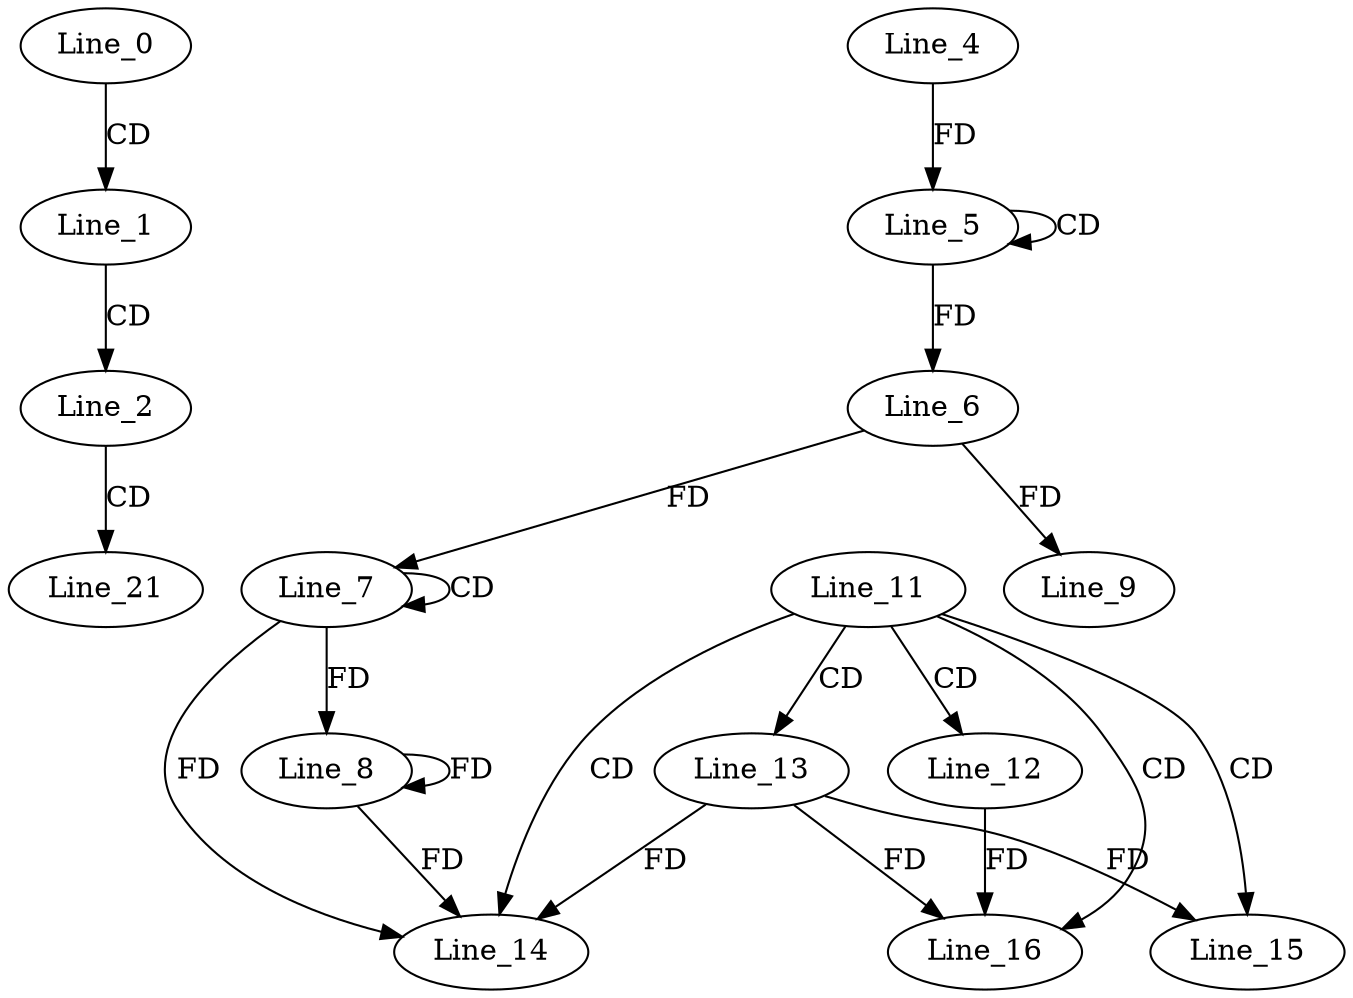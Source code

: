 digraph G {
  Line_0;
  Line_1;
  Line_2;
  Line_5;
  Line_5;
  Line_4;
  Line_6;
  Line_7;
  Line_7;
  Line_6;
  Line_8;
  Line_9;
  Line_11;
  Line_12;
  Line_13;
  Line_14;
  Line_14;
  Line_15;
  Line_16;
  Line_21;
  Line_0 -> Line_1 [ label="CD" ];
  Line_1 -> Line_2 [ label="CD" ];
  Line_5 -> Line_5 [ label="CD" ];
  Line_4 -> Line_5 [ label="FD" ];
  Line_5 -> Line_6 [ label="FD" ];
  Line_7 -> Line_7 [ label="CD" ];
  Line_6 -> Line_7 [ label="FD" ];
  Line_7 -> Line_8 [ label="FD" ];
  Line_8 -> Line_8 [ label="FD" ];
  Line_6 -> Line_9 [ label="FD" ];
  Line_11 -> Line_12 [ label="CD" ];
  Line_11 -> Line_13 [ label="CD" ];
  Line_11 -> Line_14 [ label="CD" ];
  Line_13 -> Line_14 [ label="FD" ];
  Line_7 -> Line_14 [ label="FD" ];
  Line_8 -> Line_14 [ label="FD" ];
  Line_11 -> Line_15 [ label="CD" ];
  Line_13 -> Line_15 [ label="FD" ];
  Line_11 -> Line_16 [ label="CD" ];
  Line_12 -> Line_16 [ label="FD" ];
  Line_13 -> Line_16 [ label="FD" ];
  Line_2 -> Line_21 [ label="CD" ];
}
